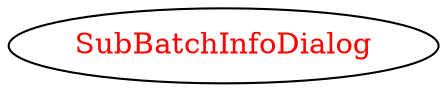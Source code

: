 digraph dependencyGraph {
 concentrate=true;
 ranksep="2.0";
 rankdir="LR"; 
 splines="ortho";
"SubBatchInfoDialog" [fontcolor="red"];
}
